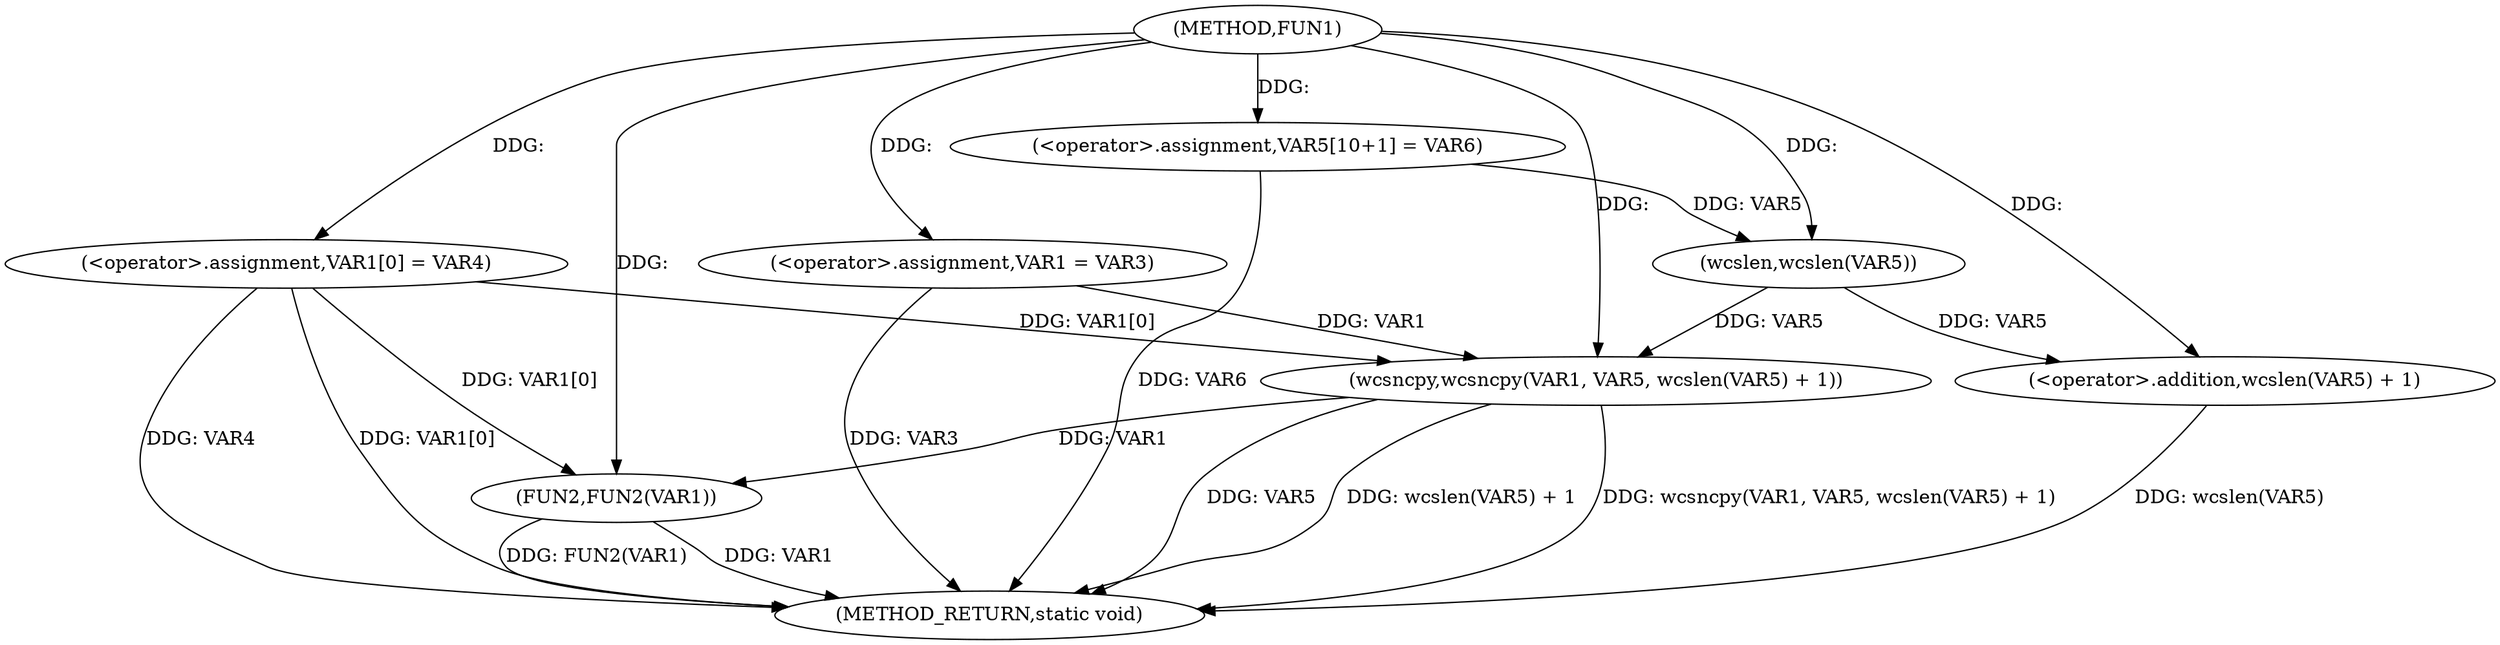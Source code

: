 digraph FUN1 {  
"1000100" [label = "(METHOD,FUN1)" ]
"1000127" [label = "(METHOD_RETURN,static void)" ]
"1000105" [label = "(<operator>.assignment,VAR1 = VAR3)" ]
"1000108" [label = "(<operator>.assignment,VAR1[0] = VAR4)" ]
"1000115" [label = "(<operator>.assignment,VAR5[10+1] = VAR6)" ]
"1000118" [label = "(wcsncpy,wcsncpy(VAR1, VAR5, wcslen(VAR5) + 1))" ]
"1000121" [label = "(<operator>.addition,wcslen(VAR5) + 1)" ]
"1000122" [label = "(wcslen,wcslen(VAR5))" ]
"1000125" [label = "(FUN2,FUN2(VAR1))" ]
  "1000115" -> "1000127"  [ label = "DDG: VAR6"] 
  "1000125" -> "1000127"  [ label = "DDG: VAR1"] 
  "1000125" -> "1000127"  [ label = "DDG: FUN2(VAR1)"] 
  "1000105" -> "1000127"  [ label = "DDG: VAR3"] 
  "1000118" -> "1000127"  [ label = "DDG: wcsncpy(VAR1, VAR5, wcslen(VAR5) + 1)"] 
  "1000108" -> "1000127"  [ label = "DDG: VAR4"] 
  "1000118" -> "1000127"  [ label = "DDG: VAR5"] 
  "1000121" -> "1000127"  [ label = "DDG: wcslen(VAR5)"] 
  "1000108" -> "1000127"  [ label = "DDG: VAR1[0]"] 
  "1000118" -> "1000127"  [ label = "DDG: wcslen(VAR5) + 1"] 
  "1000100" -> "1000105"  [ label = "DDG: "] 
  "1000100" -> "1000108"  [ label = "DDG: "] 
  "1000100" -> "1000115"  [ label = "DDG: "] 
  "1000105" -> "1000118"  [ label = "DDG: VAR1"] 
  "1000108" -> "1000118"  [ label = "DDG: VAR1[0]"] 
  "1000100" -> "1000118"  [ label = "DDG: "] 
  "1000122" -> "1000118"  [ label = "DDG: VAR5"] 
  "1000122" -> "1000121"  [ label = "DDG: VAR5"] 
  "1000115" -> "1000122"  [ label = "DDG: VAR5"] 
  "1000100" -> "1000122"  [ label = "DDG: "] 
  "1000100" -> "1000121"  [ label = "DDG: "] 
  "1000118" -> "1000125"  [ label = "DDG: VAR1"] 
  "1000108" -> "1000125"  [ label = "DDG: VAR1[0]"] 
  "1000100" -> "1000125"  [ label = "DDG: "] 
}
